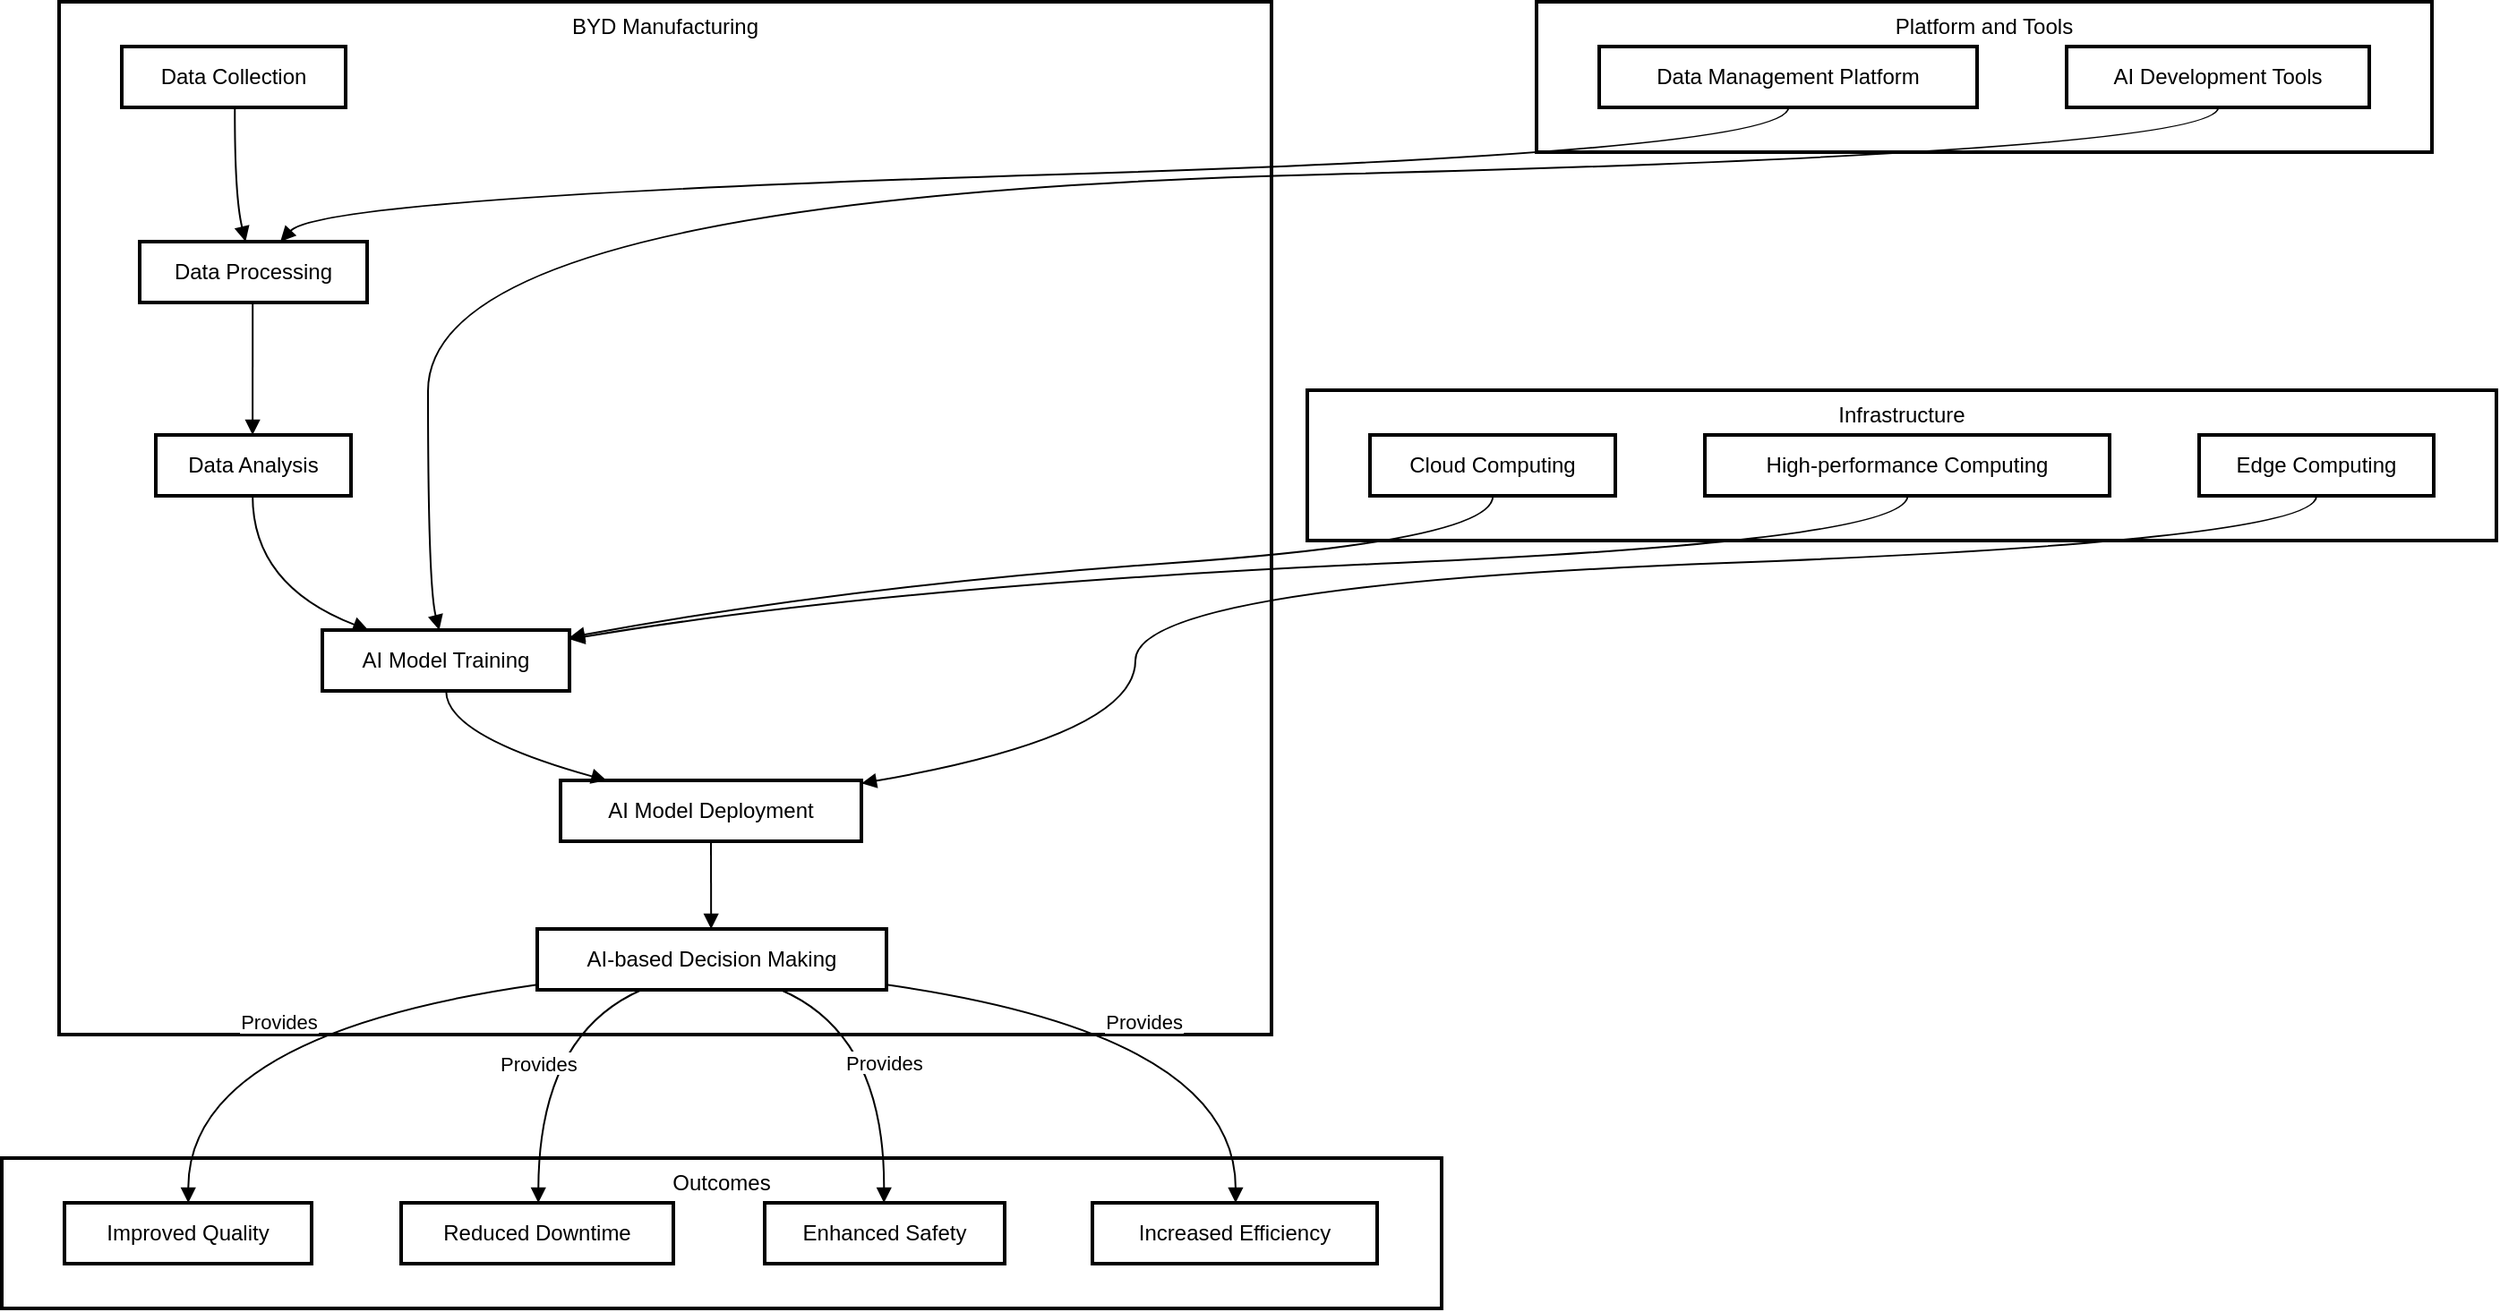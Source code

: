 <mxfile version="21.1.5" type="github">
  <diagram name="Page-1" id="f_oUYN37x1BZJFwlHb9J">
    <mxGraphModel>
      <root>
        <mxCell id="0" />
        <mxCell id="1" parent="0" />
        <mxCell id="2" value="Outcomes" style="whiteSpace=wrap;strokeWidth=2;verticalAlign=top;" vertex="1" parent="1">
          <mxGeometry y="646" width="804" height="84" as="geometry" />
        </mxCell>
        <mxCell id="3" value="Improved Quality" style="whiteSpace=wrap;strokeWidth=2;" vertex="1" parent="1">
          <mxGeometry x="35" y="671" width="138" height="34" as="geometry" />
        </mxCell>
        <mxCell id="4" value="Reduced Downtime" style="whiteSpace=wrap;strokeWidth=2;" vertex="1" parent="1">
          <mxGeometry x="223" y="671" width="152" height="34" as="geometry" />
        </mxCell>
        <mxCell id="5" value="Enhanced Safety" style="whiteSpace=wrap;strokeWidth=2;" vertex="1" parent="1">
          <mxGeometry x="426" y="671" width="134" height="34" as="geometry" />
        </mxCell>
        <mxCell id="6" value="Increased Efficiency" style="whiteSpace=wrap;strokeWidth=2;" vertex="1" parent="1">
          <mxGeometry x="609" y="671" width="159" height="34" as="geometry" />
        </mxCell>
        <mxCell id="7" value="Infrastructure" style="whiteSpace=wrap;strokeWidth=2;verticalAlign=top;" vertex="1" parent="1">
          <mxGeometry x="729" y="217" width="664" height="84" as="geometry" />
        </mxCell>
        <mxCell id="8" value="Cloud Computing" style="whiteSpace=wrap;strokeWidth=2;" vertex="1" parent="1">
          <mxGeometry x="764" y="242" width="137" height="34" as="geometry" />
        </mxCell>
        <mxCell id="9" value="High-performance Computing" style="whiteSpace=wrap;strokeWidth=2;" vertex="1" parent="1">
          <mxGeometry x="951" y="242" width="226" height="34" as="geometry" />
        </mxCell>
        <mxCell id="10" value="Edge Computing" style="whiteSpace=wrap;strokeWidth=2;" vertex="1" parent="1">
          <mxGeometry x="1227" y="242" width="131" height="34" as="geometry" />
        </mxCell>
        <mxCell id="11" value="Platform and Tools" style="whiteSpace=wrap;strokeWidth=2;verticalAlign=top;" vertex="1" parent="1">
          <mxGeometry x="857" width="500" height="84" as="geometry" />
        </mxCell>
        <mxCell id="12" value="Data Management Platform" style="whiteSpace=wrap;strokeWidth=2;" vertex="1" parent="1">
          <mxGeometry x="892" y="25" width="211" height="34" as="geometry" />
        </mxCell>
        <mxCell id="13" value="AI Development Tools" style="whiteSpace=wrap;strokeWidth=2;" vertex="1" parent="1">
          <mxGeometry x="1153" y="25" width="169" height="34" as="geometry" />
        </mxCell>
        <mxCell id="14" value="BYD Manufacturing" style="whiteSpace=wrap;strokeWidth=2;verticalAlign=top;" vertex="1" parent="1">
          <mxGeometry x="32" width="677" height="577" as="geometry" />
        </mxCell>
        <mxCell id="15" value="Data Processing" style="whiteSpace=wrap;strokeWidth=2;" vertex="1" parent="1">
          <mxGeometry x="77" y="134" width="127" height="34" as="geometry" />
        </mxCell>
        <mxCell id="16" value="Data Collection" style="whiteSpace=wrap;strokeWidth=2;" vertex="1" parent="1">
          <mxGeometry x="67" y="25" width="125" height="34" as="geometry" />
        </mxCell>
        <mxCell id="17" value="Data Analysis" style="whiteSpace=wrap;strokeWidth=2;" vertex="1" parent="1">
          <mxGeometry x="86" y="242" width="109" height="34" as="geometry" />
        </mxCell>
        <mxCell id="18" value="AI Model Training" style="whiteSpace=wrap;strokeWidth=2;" vertex="1" parent="1">
          <mxGeometry x="179" y="351" width="138" height="34" as="geometry" />
        </mxCell>
        <mxCell id="19" value="AI Model Deployment" style="whiteSpace=wrap;strokeWidth=2;" vertex="1" parent="1">
          <mxGeometry x="312" y="435" width="168" height="34" as="geometry" />
        </mxCell>
        <mxCell id="20" value="AI-based Decision Making" style="whiteSpace=wrap;strokeWidth=2;" vertex="1" parent="1">
          <mxGeometry x="299" y="518" width="195" height="34" as="geometry" />
        </mxCell>
        <mxCell id="21" value="" style="curved=1;startArrow=none;endArrow=block;exitX=0.505;exitY=0.99;entryX=0.465;entryY=-0.01;" edge="1" parent="1" source="16" target="15">
          <mxGeometry relative="1" as="geometry">
            <Array as="points">
              <mxPoint x="130" y="109" />
            </Array>
          </mxGeometry>
        </mxCell>
        <mxCell id="22" value="" style="curved=1;startArrow=none;endArrow=block;exitX=0.497;exitY=0.98;entryX=0.496;entryY=0.01;" edge="1" parent="1" source="15" target="17">
          <mxGeometry relative="1" as="geometry">
            <Array as="points" />
          </mxGeometry>
        </mxCell>
        <mxCell id="23" value="" style="curved=1;startArrow=none;endArrow=block;exitX=0.496;exitY=1.0;entryX=0.186;entryY=1.122e-7;" edge="1" parent="1" source="17" target="18">
          <mxGeometry relative="1" as="geometry">
            <Array as="points">
              <mxPoint x="140" y="326" />
            </Array>
          </mxGeometry>
        </mxCell>
        <mxCell id="24" value="" style="curved=1;startArrow=none;endArrow=block;exitX=0.501;exitY=0.99;entryX=0.146;entryY=-0.01;" edge="1" parent="1" source="18" target="19">
          <mxGeometry relative="1" as="geometry">
            <Array as="points">
              <mxPoint x="248" y="410" />
            </Array>
          </mxGeometry>
        </mxCell>
        <mxCell id="25" value="" style="curved=1;startArrow=none;endArrow=block;exitX=0.5;exitY=0.98;entryX=0.498;entryY=0.01;" edge="1" parent="1" source="19" target="20">
          <mxGeometry relative="1" as="geometry">
            <Array as="points" />
          </mxGeometry>
        </mxCell>
        <mxCell id="26" value="" style="curved=1;startArrow=none;endArrow=block;exitX=0.501;exitY=0.99;entryX=0.621;entryY=-0.01;" edge="1" parent="1" source="12" target="15">
          <mxGeometry relative="1" as="geometry">
            <Array as="points">
              <mxPoint x="998" y="84" />
              <mxPoint x="179" y="109" />
            </Array>
          </mxGeometry>
        </mxCell>
        <mxCell id="27" value="" style="curved=1;startArrow=none;endArrow=block;exitX=0.501;exitY=0.99;entryX=0.473;entryY=1.122e-7;" edge="1" parent="1" source="13" target="18">
          <mxGeometry relative="1" as="geometry">
            <Array as="points">
              <mxPoint x="1238" y="84" />
              <mxPoint x="238" y="109" />
              <mxPoint x="238" y="326" />
            </Array>
          </mxGeometry>
        </mxCell>
        <mxCell id="28" value="" style="curved=1;startArrow=none;endArrow=block;exitX=0.501;exitY=1.0;entryX=1.001;entryY=0.12;" edge="1" parent="1" source="8" target="18">
          <mxGeometry relative="1" as="geometry">
            <Array as="points">
              <mxPoint x="833" y="301" />
              <mxPoint x="475" y="326" />
            </Array>
          </mxGeometry>
        </mxCell>
        <mxCell id="29" value="" style="curved=1;startArrow=none;endArrow=block;exitX=0.501;exitY=1.0;entryX=1.001;entryY=0.151;" edge="1" parent="1" source="9" target="18">
          <mxGeometry relative="1" as="geometry">
            <Array as="points">
              <mxPoint x="1064" y="301" />
              <mxPoint x="495" y="326" />
            </Array>
          </mxGeometry>
        </mxCell>
        <mxCell id="30" value="" style="curved=1;startArrow=none;endArrow=block;exitX=0.5;exitY=1.0;entryX=0.999;entryY=0.05;" edge="1" parent="1" source="10" target="19">
          <mxGeometry relative="1" as="geometry">
            <Array as="points">
              <mxPoint x="1293" y="301" />
              <mxPoint x="633" y="326" />
              <mxPoint x="633" y="410" />
            </Array>
          </mxGeometry>
        </mxCell>
        <mxCell id="31" value="Provides" style="curved=1;startArrow=none;endArrow=block;exitX=-0.002;exitY=0.916;entryX=0.501;entryY=-0.01;" edge="1" parent="1" source="20" target="3">
          <mxGeometry relative="1" as="geometry">
            <Array as="points">
              <mxPoint x="104" y="577" />
            </Array>
          </mxGeometry>
        </mxCell>
        <mxCell id="32" value="Provides" style="curved=1;startArrow=none;endArrow=block;exitX=0.299;exitY=1.0;entryX=0.504;entryY=-0.01;" edge="1" parent="1" source="20" target="4">
          <mxGeometry relative="1" as="geometry">
            <Array as="points">
              <mxPoint x="300" y="577" />
            </Array>
          </mxGeometry>
        </mxCell>
        <mxCell id="33" value="Provides" style="curved=1;startArrow=none;endArrow=block;exitX=0.697;exitY=1.0;entryX=0.497;entryY=-0.01;" edge="1" parent="1" source="20" target="5">
          <mxGeometry relative="1" as="geometry">
            <Array as="points">
              <mxPoint x="493" y="577" />
            </Array>
          </mxGeometry>
        </mxCell>
        <mxCell id="34" value="Provides" style="curved=1;startArrow=none;endArrow=block;exitX=0.998;exitY=0.915;entryX=0.503;entryY=-0.01;" edge="1" parent="1" source="20" target="6">
          <mxGeometry relative="1" as="geometry">
            <Array as="points">
              <mxPoint x="689" y="577" />
            </Array>
          </mxGeometry>
        </mxCell>
      </root>
    </mxGraphModel>
  </diagram>
</mxfile>
